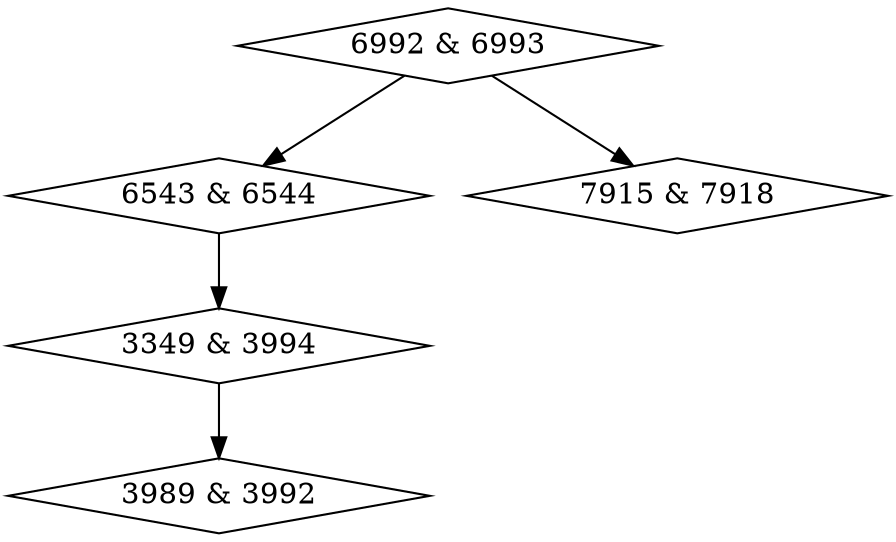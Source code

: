 digraph {
0 [label = "3349 & 3994", shape = diamond];
1 [label = "3989 & 3992", shape = diamond];
2 [label = "6543 & 6544", shape = diamond];
3 [label = "6992 & 6993", shape = diamond];
4 [label = "7915 & 7918", shape = diamond];
0->1;
2->0;
3->2;
3->4;
}
